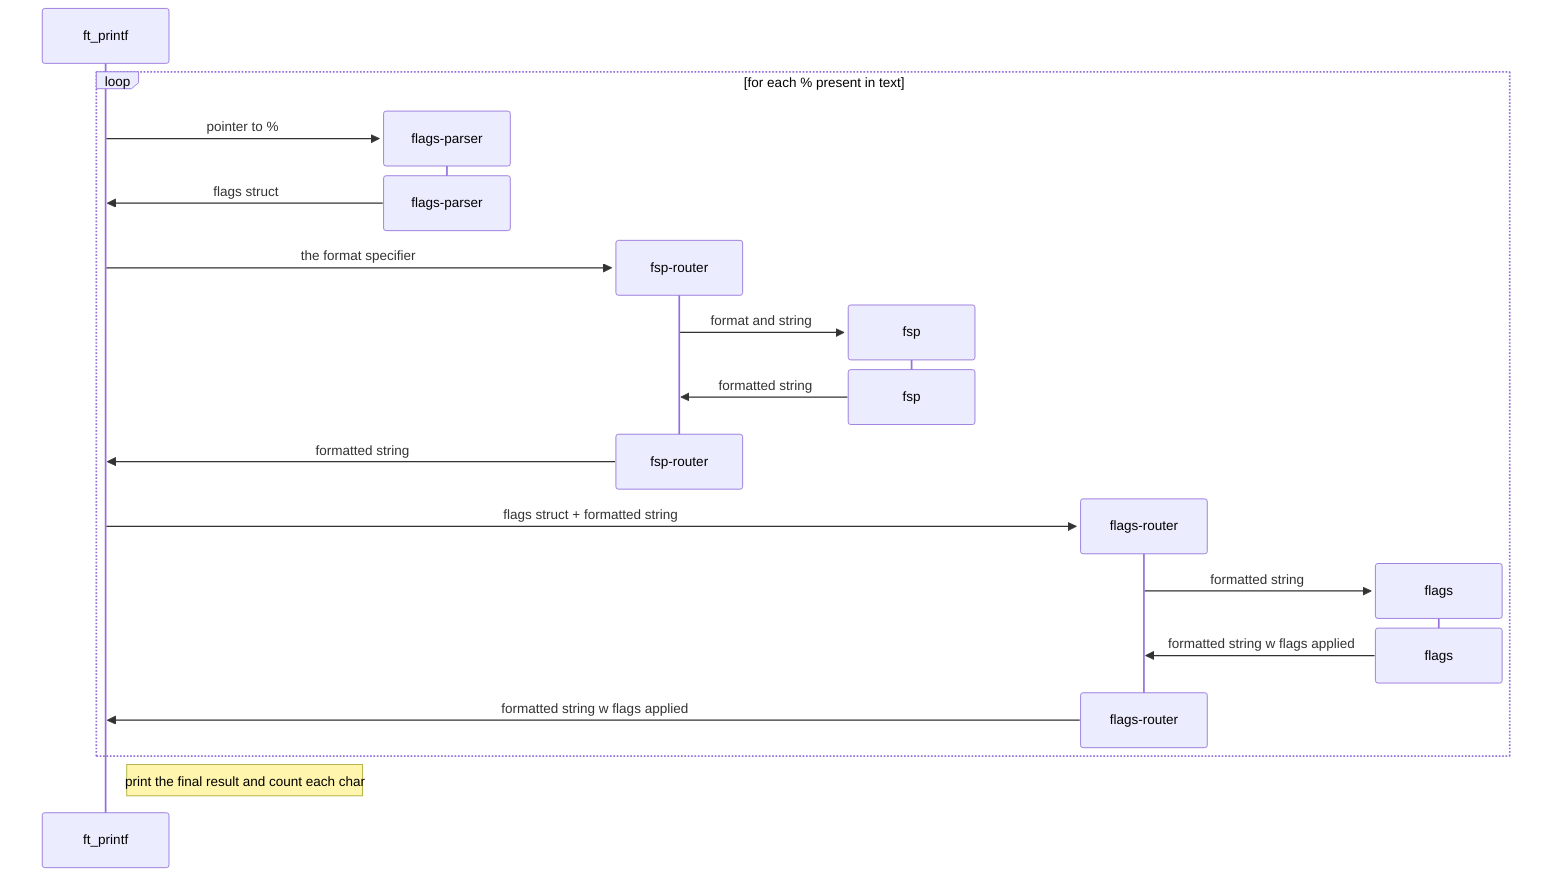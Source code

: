 sequenceDiagram
    create participant ft_printf

    loop for each % present in text
    %% flags parsin
    create participant flags-parser
    ft_printf ->> flags-parser: pointer to %
    destroy flags-parser
    flags-parser ->> ft_printf: flags struct


    %% fsp
    create participant fsp-router
    ft_printf ->> fsp-router: the format specifier
    create participant fsp
    fsp-router ->> fsp: format and string
    destroy fsp
    fsp ->> fsp-router: formatted string
    destroy fsp-router
    fsp-router ->> ft_printf : formatted string

    %% flags
    create participant flags-router
    ft_printf ->> flags-router: flags struct + formatted string
    create participant flags
    flags-router ->> flags: formatted string
    destroy flags
    flags ->> flags-router: formatted string w flags applied
    destroy flags-router
    flags-router ->> ft_printf : formatted string w flags applied
    end

    %% the actual print
    note right of ft_printf: print the final result and count each char
    %% ft_printf ->> ft_printf: print the final result and count each char